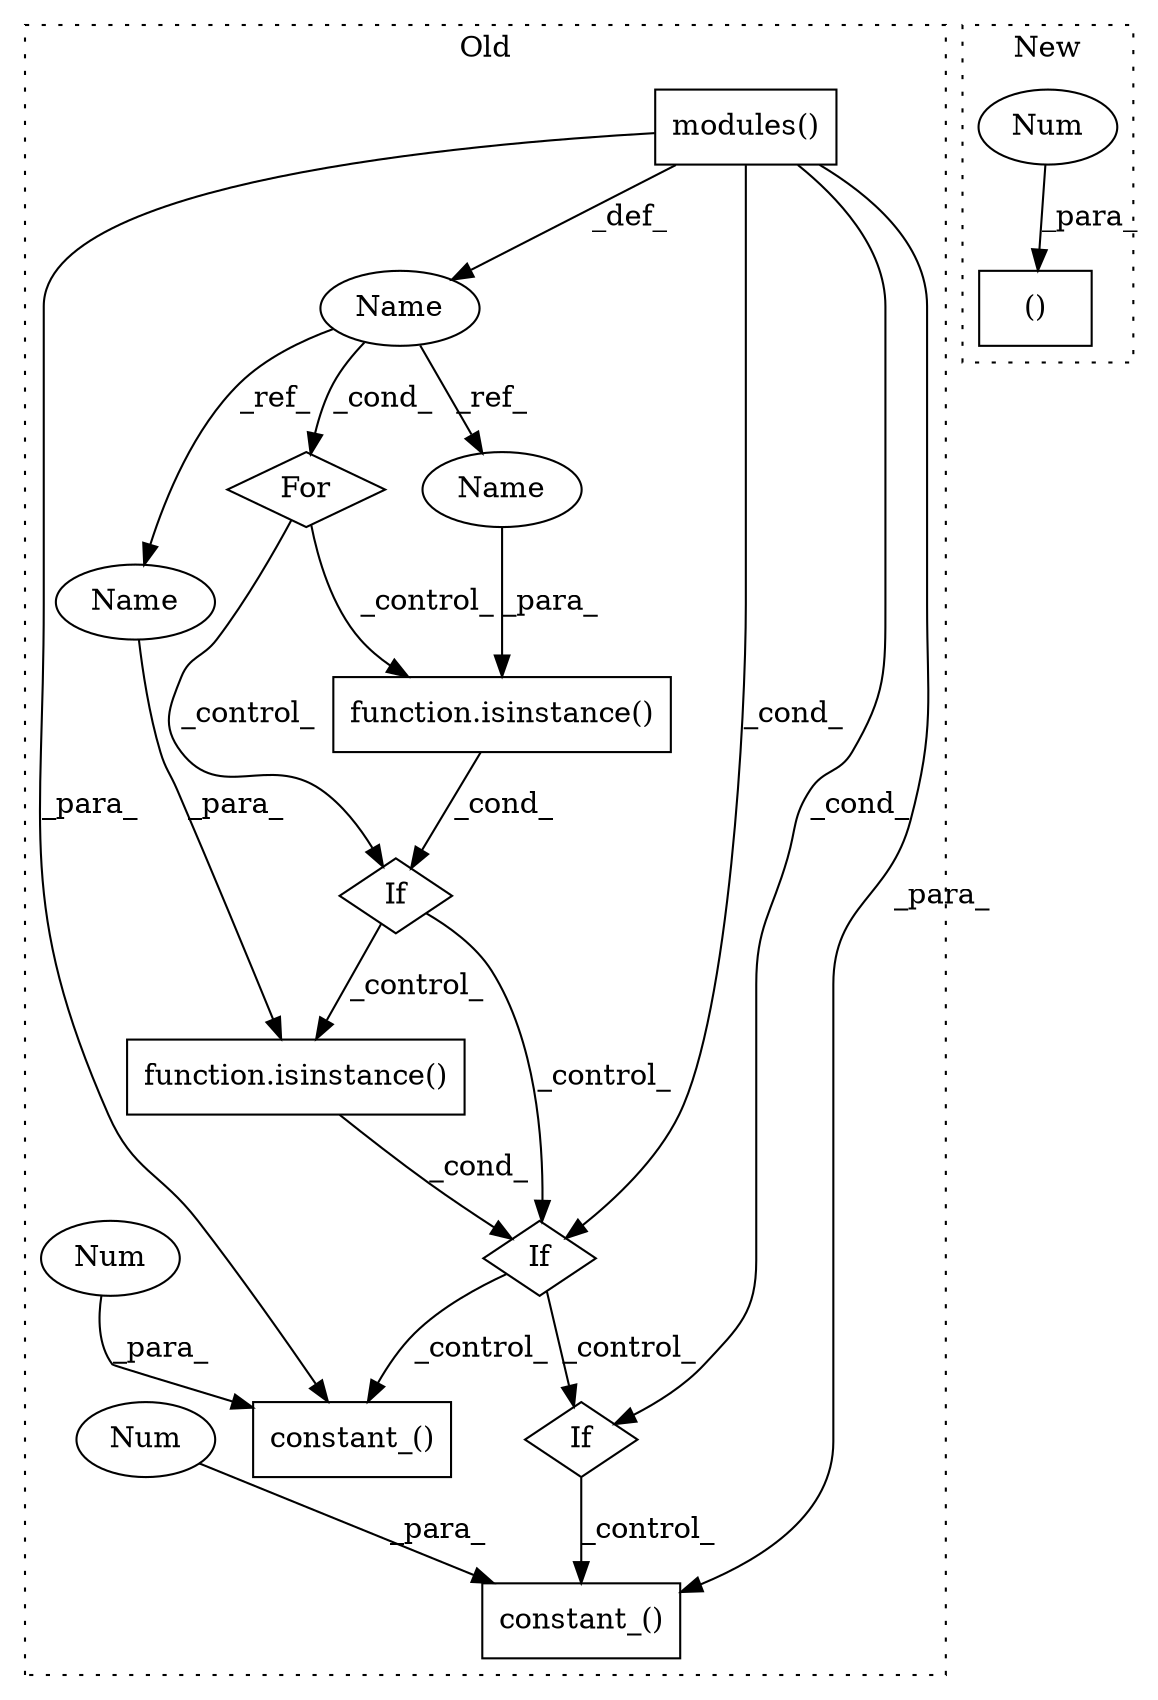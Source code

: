 digraph G {
subgraph cluster0 {
1 [label="function.isinstance()" a="75" s="2721,2749" l="11,1" shape="box"];
4 [label="Name" a="87" s="2593" l="1" shape="ellipse"];
5 [label="If" a="96" s="2721,2783" l="0,18" shape="diamond"];
6 [label="For" a="107" s="2589,2612" l="4,14" shape="diamond"];
7 [label="modules()" a="75" s="2598" l="14" shape="box"];
8 [label="If" a="96" s="2626,2653" l="3,18" shape="diamond"];
9 [label="constant_()" a="75" s="2985,3012" l="18,1" shape="box"];
10 [label="If" a="96" s="2894,2918" l="0,18" shape="diamond"];
11 [label="constant_()" a="75" s="2801,2830" l="18,1" shape="box"];
12 [label="function.isinstance()" a="75" s="2629,2652" l="11,1" shape="box"];
13 [label="Num" a="76" s="2829" l="1" shape="ellipse"];
14 [label="Num" a="76" s="3011" l="1" shape="ellipse"];
15 [label="Name" a="87" s="2640" l="1" shape="ellipse"];
16 [label="Name" a="87" s="2732" l="1" shape="ellipse"];
label = "Old";
style="dotted";
}
subgraph cluster1 {
2 [label="()" a="54" s="2332" l="3" shape="box"];
3 [label="Num" a="76" s="2331" l="1" shape="ellipse"];
label = "New";
style="dotted";
}
1 -> 5 [label="_cond_"];
3 -> 2 [label="_para_"];
4 -> 16 [label="_ref_"];
4 -> 6 [label="_cond_"];
4 -> 15 [label="_ref_"];
5 -> 10 [label="_control_"];
5 -> 11 [label="_control_"];
6 -> 8 [label="_control_"];
6 -> 12 [label="_control_"];
7 -> 9 [label="_para_"];
7 -> 11 [label="_para_"];
7 -> 4 [label="_def_"];
7 -> 5 [label="_cond_"];
7 -> 10 [label="_cond_"];
8 -> 1 [label="_control_"];
8 -> 5 [label="_control_"];
10 -> 9 [label="_control_"];
12 -> 8 [label="_cond_"];
13 -> 11 [label="_para_"];
14 -> 9 [label="_para_"];
15 -> 12 [label="_para_"];
16 -> 1 [label="_para_"];
}